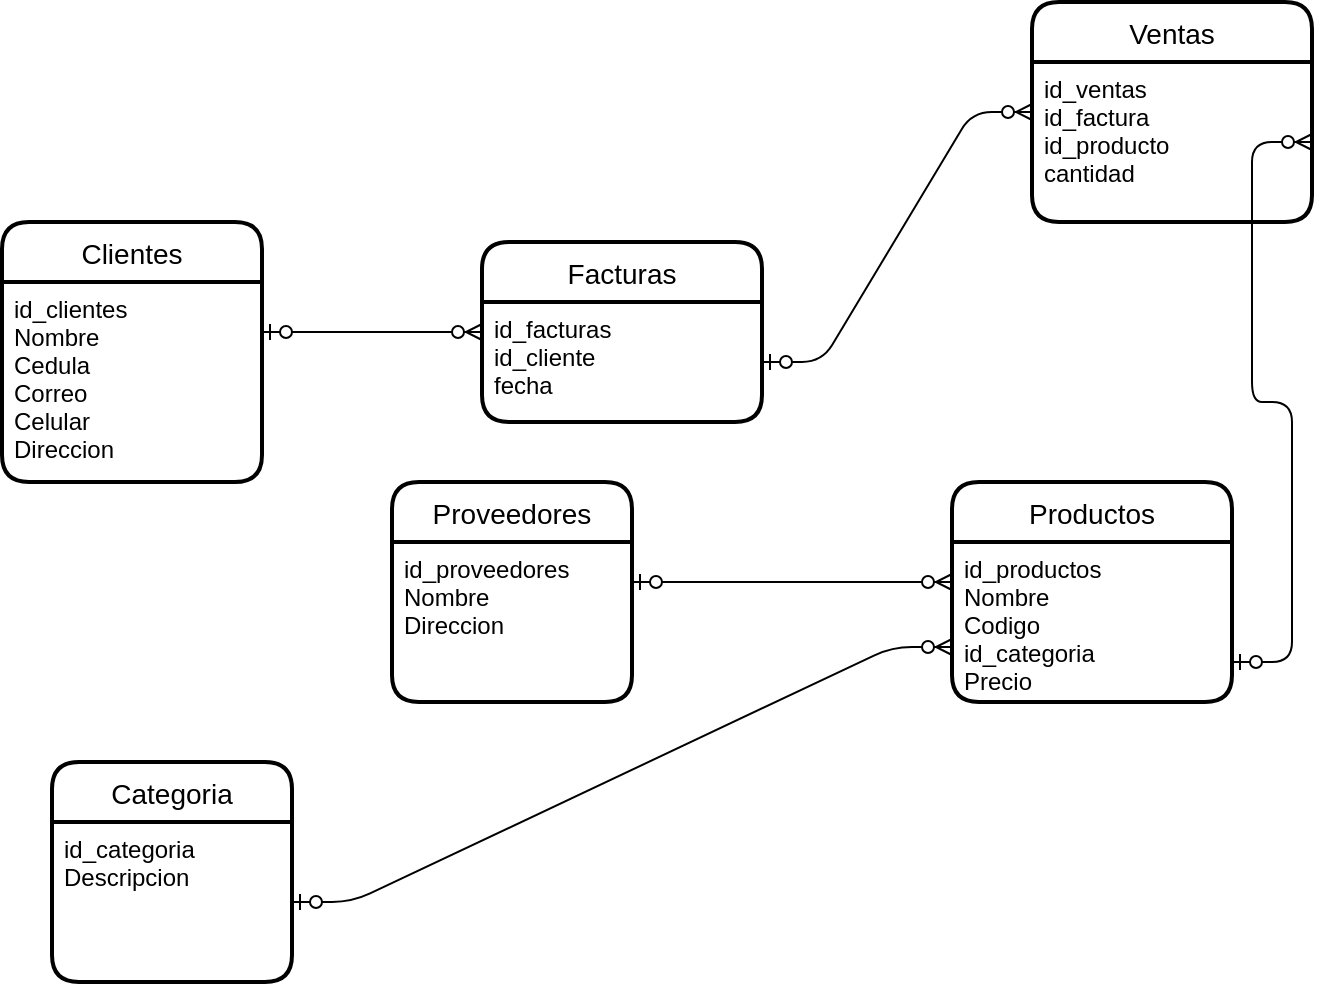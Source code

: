 <mxfile>
    <diagram id="3ddIPuKc4lNfT46Jmixm" name="Page-1">
        <mxGraphModel dx="1408" dy="620" grid="1" gridSize="10" guides="1" tooltips="1" connect="1" arrows="1" fold="1" page="1" pageScale="1" pageWidth="850" pageHeight="1100" math="0" shadow="0">
            <root>
                <mxCell id="0"/>
                <mxCell id="1" parent="0"/>
                <mxCell id="15" value="Clientes" style="swimlane;childLayout=stackLayout;horizontal=1;startSize=30;horizontalStack=0;rounded=1;fontSize=14;fontStyle=0;strokeWidth=2;resizeParent=0;resizeLast=1;shadow=0;dashed=0;align=center;" parent="1" vertex="1">
                    <mxGeometry x="115" y="260" width="130" height="130" as="geometry">
                        <mxRectangle x="100" y="210" width="90" height="30" as="alternateBounds"/>
                    </mxGeometry>
                </mxCell>
                <mxCell id="16" value="id_clientes&#10;Nombre&#10;Cedula&#10;Correo&#10;Celular&#10;Direccion" style="align=left;strokeColor=none;fillColor=none;spacingLeft=4;fontSize=12;verticalAlign=top;resizable=0;rotatable=0;part=1;" parent="15" vertex="1">
                    <mxGeometry y="30" width="130" height="100" as="geometry"/>
                </mxCell>
                <mxCell id="19" value="Productos" style="swimlane;childLayout=stackLayout;horizontal=1;startSize=30;horizontalStack=0;rounded=1;fontSize=14;fontStyle=0;strokeWidth=2;resizeParent=0;resizeLast=1;shadow=0;dashed=0;align=center;" parent="1" vertex="1">
                    <mxGeometry x="590" y="390" width="140" height="110" as="geometry">
                        <mxRectangle x="100" y="210" width="90" height="30" as="alternateBounds"/>
                    </mxGeometry>
                </mxCell>
                <mxCell id="20" value="id_productos&#10;Nombre&#10;Codigo&#10;id_categoria&#10;Precio&#10;" style="align=left;strokeColor=none;fillColor=none;spacingLeft=4;fontSize=12;verticalAlign=top;resizable=0;rotatable=0;part=1;" parent="19" vertex="1">
                    <mxGeometry y="30" width="140" height="80" as="geometry"/>
                </mxCell>
                <mxCell id="21" value="Proveedores" style="swimlane;childLayout=stackLayout;horizontal=1;startSize=30;horizontalStack=0;rounded=1;fontSize=14;fontStyle=0;strokeWidth=2;resizeParent=0;resizeLast=1;shadow=0;dashed=0;align=center;" parent="1" vertex="1">
                    <mxGeometry x="310" y="390" width="120" height="110" as="geometry">
                        <mxRectangle x="100" y="210" width="90" height="30" as="alternateBounds"/>
                    </mxGeometry>
                </mxCell>
                <mxCell id="22" value="id_proveedores&#10;Nombre&#10;Direccion&#10;" style="align=left;strokeColor=none;fillColor=none;spacingLeft=4;fontSize=12;verticalAlign=top;resizable=0;rotatable=0;part=1;" parent="21" vertex="1">
                    <mxGeometry y="30" width="120" height="80" as="geometry"/>
                </mxCell>
                <mxCell id="25" value="Categoria" style="swimlane;childLayout=stackLayout;horizontal=1;startSize=30;horizontalStack=0;rounded=1;fontSize=14;fontStyle=0;strokeWidth=2;resizeParent=0;resizeLast=1;shadow=0;dashed=0;align=center;" parent="1" vertex="1">
                    <mxGeometry x="140" y="530" width="120" height="110" as="geometry">
                        <mxRectangle x="100" y="210" width="90" height="30" as="alternateBounds"/>
                    </mxGeometry>
                </mxCell>
                <mxCell id="26" value="id_categoria&#10;Descripcion&#10;" style="align=left;strokeColor=none;fillColor=none;spacingLeft=4;fontSize=12;verticalAlign=top;resizable=0;rotatable=0;part=1;" parent="25" vertex="1">
                    <mxGeometry y="30" width="120" height="80" as="geometry"/>
                </mxCell>
                <mxCell id="27" value="Facturas" style="swimlane;childLayout=stackLayout;horizontal=1;startSize=30;horizontalStack=0;rounded=1;fontSize=14;fontStyle=0;strokeWidth=2;resizeParent=0;resizeLast=1;shadow=0;dashed=0;align=center;" parent="1" vertex="1">
                    <mxGeometry x="355" y="270" width="140" height="90" as="geometry">
                        <mxRectangle x="100" y="210" width="90" height="30" as="alternateBounds"/>
                    </mxGeometry>
                </mxCell>
                <mxCell id="28" value="id_facturas&#10;id_cliente&#10;fecha&#10;" style="align=left;strokeColor=none;fillColor=none;spacingLeft=4;fontSize=12;verticalAlign=top;resizable=0;rotatable=0;part=1;" parent="27" vertex="1">
                    <mxGeometry y="30" width="140" height="60" as="geometry"/>
                </mxCell>
                <mxCell id="64" value="Ventas" style="swimlane;childLayout=stackLayout;horizontal=1;startSize=30;horizontalStack=0;rounded=1;fontSize=14;fontStyle=0;strokeWidth=2;resizeParent=0;resizeLast=1;shadow=0;dashed=0;align=center;" vertex="1" parent="1">
                    <mxGeometry x="630" y="150" width="140" height="110" as="geometry">
                        <mxRectangle x="100" y="210" width="90" height="30" as="alternateBounds"/>
                    </mxGeometry>
                </mxCell>
                <mxCell id="65" value="id_ventas&#10;id_factura&#10;id_producto&#10;cantidad" style="align=left;strokeColor=none;fillColor=none;spacingLeft=4;fontSize=12;verticalAlign=top;resizable=0;rotatable=0;part=1;" vertex="1" parent="64">
                    <mxGeometry y="30" width="140" height="80" as="geometry"/>
                </mxCell>
                <mxCell id="70" value="" style="edgeStyle=entityRelationEdgeStyle;fontSize=12;html=1;endArrow=ERzeroToMany;startArrow=ERzeroToOne;entryX=0;entryY=0.5;entryDx=0;entryDy=0;exitX=1;exitY=0.25;exitDx=0;exitDy=0;" edge="1" parent="1" source="16" target="27">
                    <mxGeometry width="100" height="100" relative="1" as="geometry">
                        <mxPoint x="230" y="260" as="sourcePoint"/>
                        <mxPoint x="330" y="160" as="targetPoint"/>
                    </mxGeometry>
                </mxCell>
                <mxCell id="71" value="" style="edgeStyle=entityRelationEdgeStyle;fontSize=12;html=1;endArrow=ERzeroToMany;startArrow=ERzeroToOne;entryX=0;entryY=0.5;entryDx=0;entryDy=0;exitX=1;exitY=0.5;exitDx=0;exitDy=0;" edge="1" parent="1" source="28" target="64">
                    <mxGeometry width="100" height="100" relative="1" as="geometry">
                        <mxPoint x="490" y="240" as="sourcePoint"/>
                        <mxPoint x="605" y="230" as="targetPoint"/>
                    </mxGeometry>
                </mxCell>
                <mxCell id="72" value="" style="edgeStyle=entityRelationEdgeStyle;fontSize=12;html=1;endArrow=ERzeroToMany;startArrow=ERzeroToOne;entryX=1;entryY=0.5;entryDx=0;entryDy=0;exitX=1;exitY=0.75;exitDx=0;exitDy=0;" edge="1" parent="1" source="20" target="65">
                    <mxGeometry width="100" height="100" relative="1" as="geometry">
                        <mxPoint x="730" y="500" as="sourcePoint"/>
                        <mxPoint x="790" y="415" as="targetPoint"/>
                    </mxGeometry>
                </mxCell>
                <mxCell id="74" value="" style="edgeStyle=entityRelationEdgeStyle;fontSize=12;html=1;endArrow=ERzeroToMany;startArrow=ERzeroToOne;entryX=0;entryY=0.25;entryDx=0;entryDy=0;exitX=1;exitY=0.25;exitDx=0;exitDy=0;" edge="1" parent="1" source="22" target="20">
                    <mxGeometry width="100" height="100" relative="1" as="geometry">
                        <mxPoint x="510" y="500" as="sourcePoint"/>
                        <mxPoint x="570" y="705" as="targetPoint"/>
                    </mxGeometry>
                </mxCell>
                <mxCell id="75" value="" style="edgeStyle=entityRelationEdgeStyle;fontSize=12;html=1;endArrow=ERzeroToMany;startArrow=ERzeroToOne;entryX=0;entryY=0.75;entryDx=0;entryDy=0;exitX=1;exitY=0.5;exitDx=0;exitDy=0;" edge="1" parent="1" source="26" target="19">
                    <mxGeometry width="100" height="100" relative="1" as="geometry">
                        <mxPoint x="470" y="460" as="sourcePoint"/>
                        <mxPoint x="530" y="665" as="targetPoint"/>
                    </mxGeometry>
                </mxCell>
            </root>
        </mxGraphModel>
    </diagram>
</mxfile>